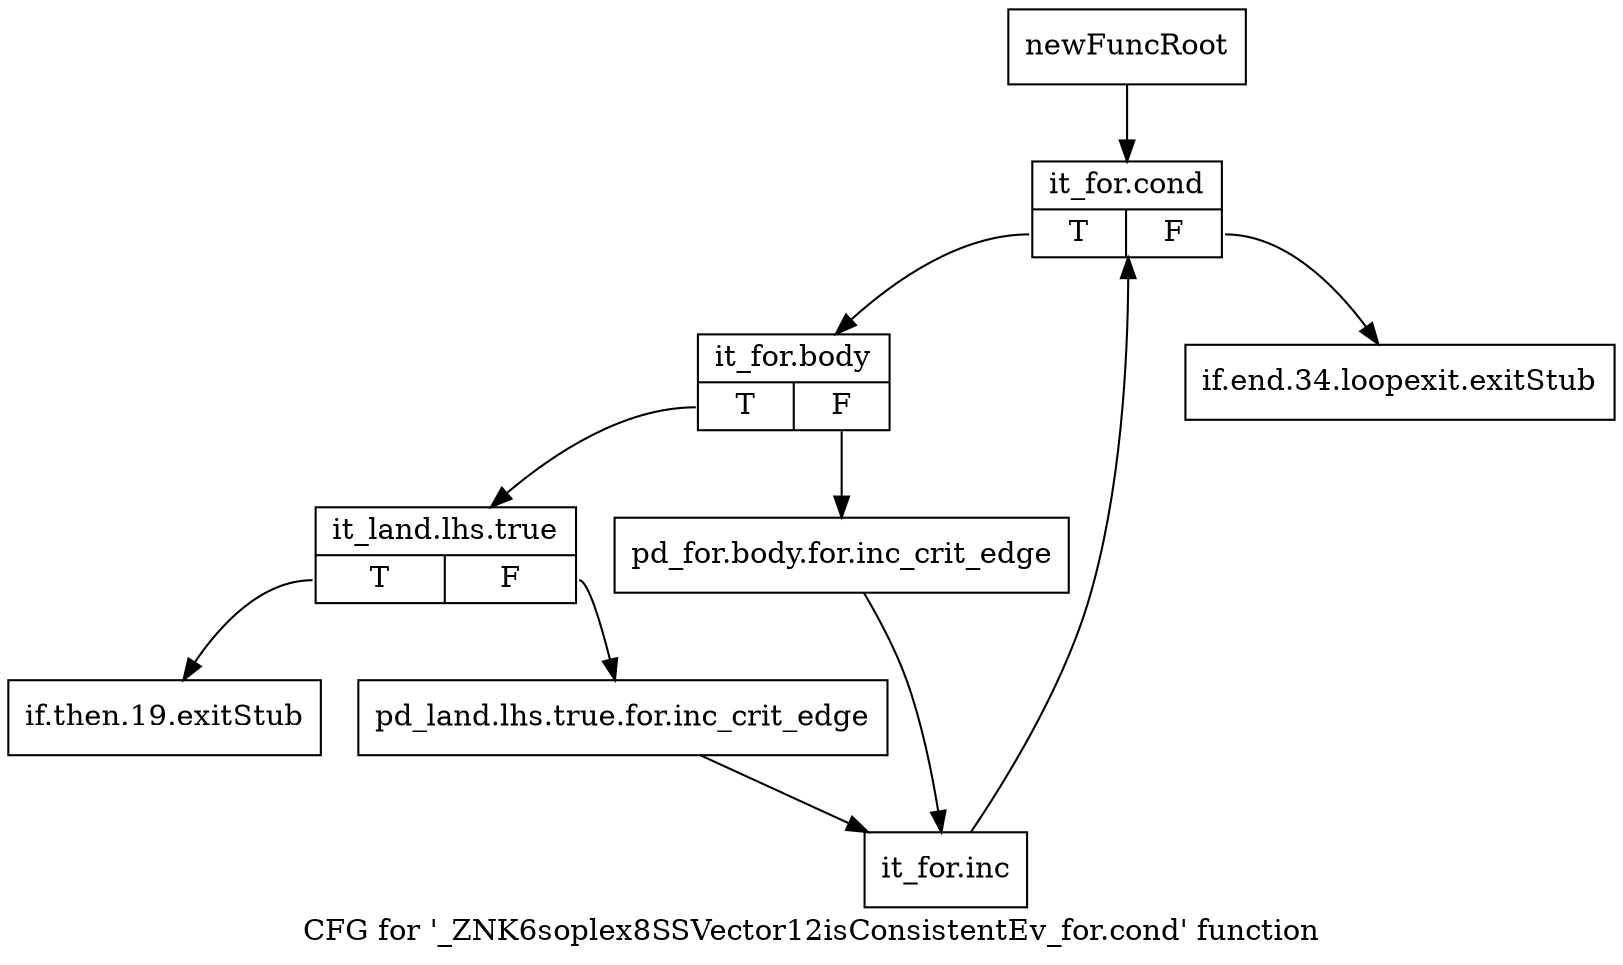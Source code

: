 digraph "CFG for '_ZNK6soplex8SSVector12isConsistentEv_for.cond' function" {
	label="CFG for '_ZNK6soplex8SSVector12isConsistentEv_for.cond' function";

	Node0x2b3a1b0 [shape=record,label="{newFuncRoot}"];
	Node0x2b3a1b0 -> Node0x2b3a2a0;
	Node0x2b3a200 [shape=record,label="{if.end.34.loopexit.exitStub}"];
	Node0x2b3a250 [shape=record,label="{if.then.19.exitStub}"];
	Node0x2b3a2a0 [shape=record,label="{it_for.cond|{<s0>T|<s1>F}}"];
	Node0x2b3a2a0:s0 -> Node0x2b3a2f0;
	Node0x2b3a2a0:s1 -> Node0x2b3a200;
	Node0x2b3a2f0 [shape=record,label="{it_for.body|{<s0>T|<s1>F}}"];
	Node0x2b3a2f0:s0 -> Node0x2b3a390;
	Node0x2b3a2f0:s1 -> Node0x2b3a340;
	Node0x2b3a340 [shape=record,label="{pd_for.body.for.inc_crit_edge}"];
	Node0x2b3a340 -> Node0x2b3a430;
	Node0x2b3a390 [shape=record,label="{it_land.lhs.true|{<s0>T|<s1>F}}"];
	Node0x2b3a390:s0 -> Node0x2b3a250;
	Node0x2b3a390:s1 -> Node0x2b3a3e0;
	Node0x2b3a3e0 [shape=record,label="{pd_land.lhs.true.for.inc_crit_edge}"];
	Node0x2b3a3e0 -> Node0x2b3a430;
	Node0x2b3a430 [shape=record,label="{it_for.inc}"];
	Node0x2b3a430 -> Node0x2b3a2a0;
}
